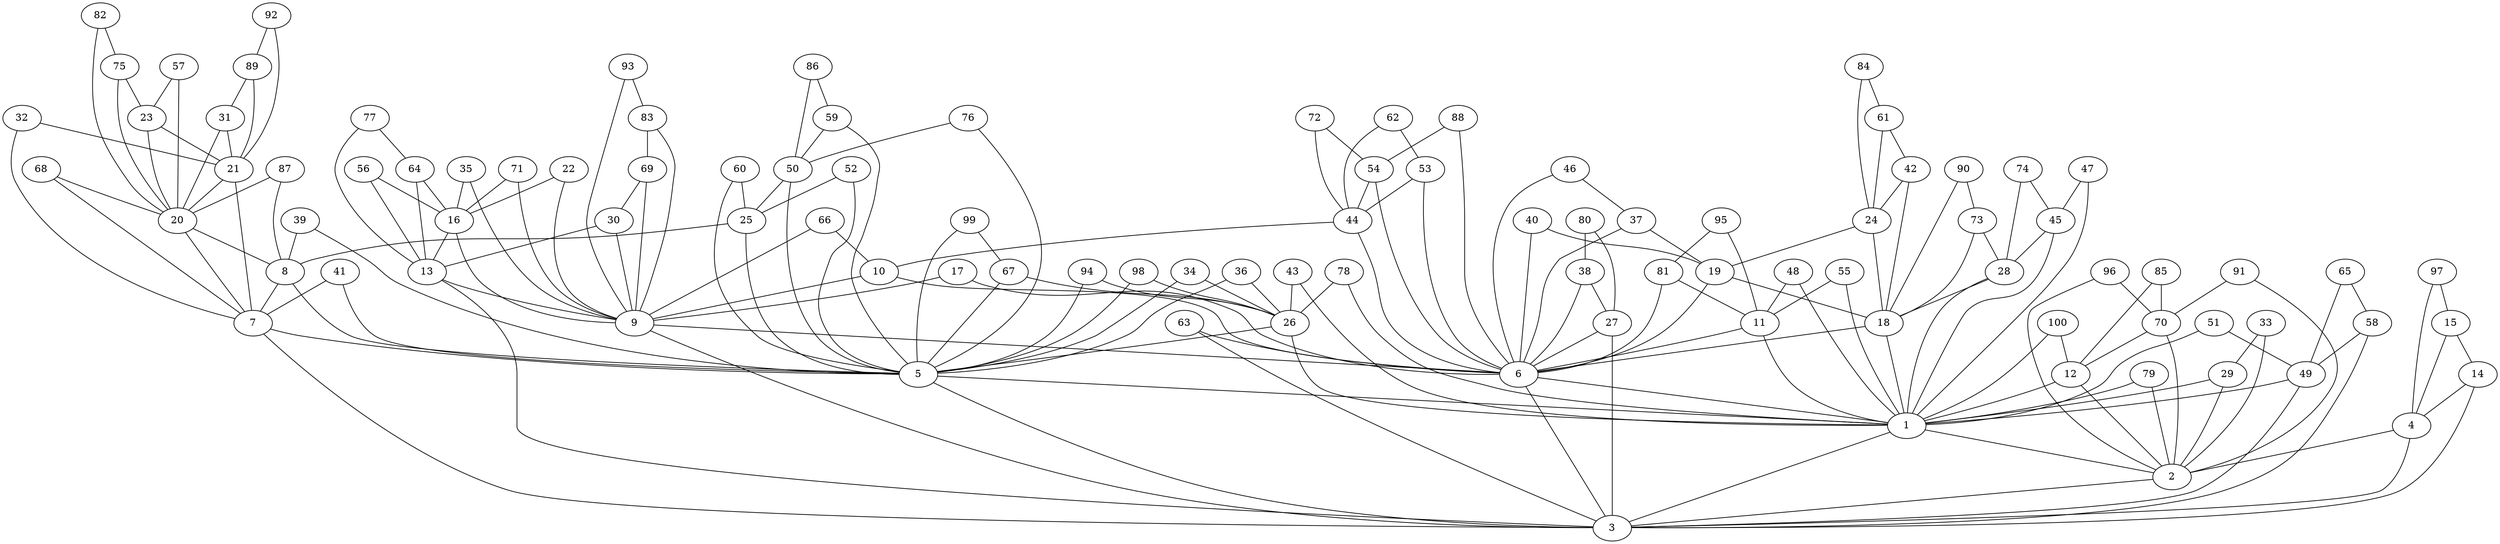 graph G {
  1 -- 2;
  2 -- 3;
  3 -- 1;
  4 -- 2;
  4 -- 3;
  5 -- 3;
  5 -- 1;
  6 -- 3;
  6 -- 1;
  7 -- 5;
  7 -- 3;
  8 -- 7;
  8 -- 5;
  9 -- 6;
  9 -- 3;
  10 -- 9;
  10 -- 6;
  11 -- 6;
  11 -- 1;
  12 -- 1;
  12 -- 2;
  13 -- 9;
  13 -- 3;
  14 -- 4;
  14 -- 3;
  15 -- 14;
  15 -- 4;
  16 -- 13;
  16 -- 9;
  17 -- 9;
  17 -- 6;
  18 -- 6;
  18 -- 1;
  19 -- 18;
  19 -- 6;
  20 -- 8;
  20 -- 7;
  21 -- 20;
  21 -- 7;
  22 -- 16;
  22 -- 9;
  23 -- 21;
  23 -- 20;
  24 -- 19;
  24 -- 18;
  25 -- 8;
  25 -- 5;
  26 -- 5;
  26 -- 1;
  27 -- 6;
  27 -- 3;
  28 -- 18;
  28 -- 1;
  29 -- 1;
  29 -- 2;
  30 -- 13;
  30 -- 9;
  31 -- 21;
  31 -- 20;
  32 -- 21;
  32 -- 7;
  33 -- 29;
  33 -- 2;
  34 -- 26;
  34 -- 5;
  35 -- 16;
  35 -- 9;
  36 -- 26;
  36 -- 5;
  37 -- 19;
  37 -- 6;
  38 -- 27;
  38 -- 6;
  39 -- 8;
  39 -- 5;
  40 -- 19;
  40 -- 6;
  41 -- 7;
  41 -- 5;
  42 -- 24;
  42 -- 18;
  43 -- 26;
  43 -- 1;
  44 -- 10;
  44 -- 6;
  45 -- 28;
  45 -- 1;
  46 -- 37;
  46 -- 6;
  47 -- 45;
  47 -- 1;
  48 -- 11;
  48 -- 1;
  49 -- 3;
  49 -- 1;
  50 -- 25;
  50 -- 5;
  51 -- 49;
  51 -- 1;
  52 -- 25;
  52 -- 5;
  53 -- 44;
  53 -- 6;
  54 -- 44;
  54 -- 6;
  55 -- 11;
  55 -- 1;
  56 -- 16;
  56 -- 13;
  57 -- 23;
  57 -- 20;
  58 -- 49;
  58 -- 3;
  59 -- 50;
  59 -- 5;
  60 -- 25;
  60 -- 5;
  61 -- 42;
  61 -- 24;
  62 -- 53;
  62 -- 44;
  63 -- 6;
  63 -- 3;
  64 -- 16;
  64 -- 13;
  65 -- 58;
  65 -- 49;
  66 -- 10;
  66 -- 9;
  67 -- 26;
  67 -- 5;
  68 -- 20;
  68 -- 7;
  69 -- 30;
  69 -- 9;
  70 -- 12;
  70 -- 2;
  71 -- 16;
  71 -- 9;
  72 -- 54;
  72 -- 44;
  73 -- 28;
  73 -- 18;
  74 -- 45;
  74 -- 28;
  75 -- 23;
  75 -- 20;
  76 -- 50;
  76 -- 5;
  77 -- 64;
  77 -- 13;
  78 -- 26;
  78 -- 1;
  79 -- 1;
  79 -- 2;
  80 -- 38;
  80 -- 27;
  81 -- 11;
  81 -- 6;
  82 -- 75;
  82 -- 20;
  83 -- 69;
  83 -- 9;
  84 -- 61;
  84 -- 24;
  85 -- 70;
  85 -- 12;
  86 -- 59;
  86 -- 50;
  87 -- 20;
  87 -- 8;
  88 -- 54;
  88 -- 6;
  89 -- 31;
  89 -- 21;
  90 -- 73;
  90 -- 18;
  91 -- 70;
  91 -- 2;
  92 -- 89;
  92 -- 21;
  93 -- 83;
  93 -- 9;
  94 -- 26;
  94 -- 5;
  95 -- 81;
  95 -- 11;
  96 -- 70;
  96 -- 2;
  97 -- 15;
  97 -- 4;
  98 -- 26;
  98 -- 5;
  99 -- 67;
  99 -- 5;
  100 -- 12;
  100 -- 1;
}
